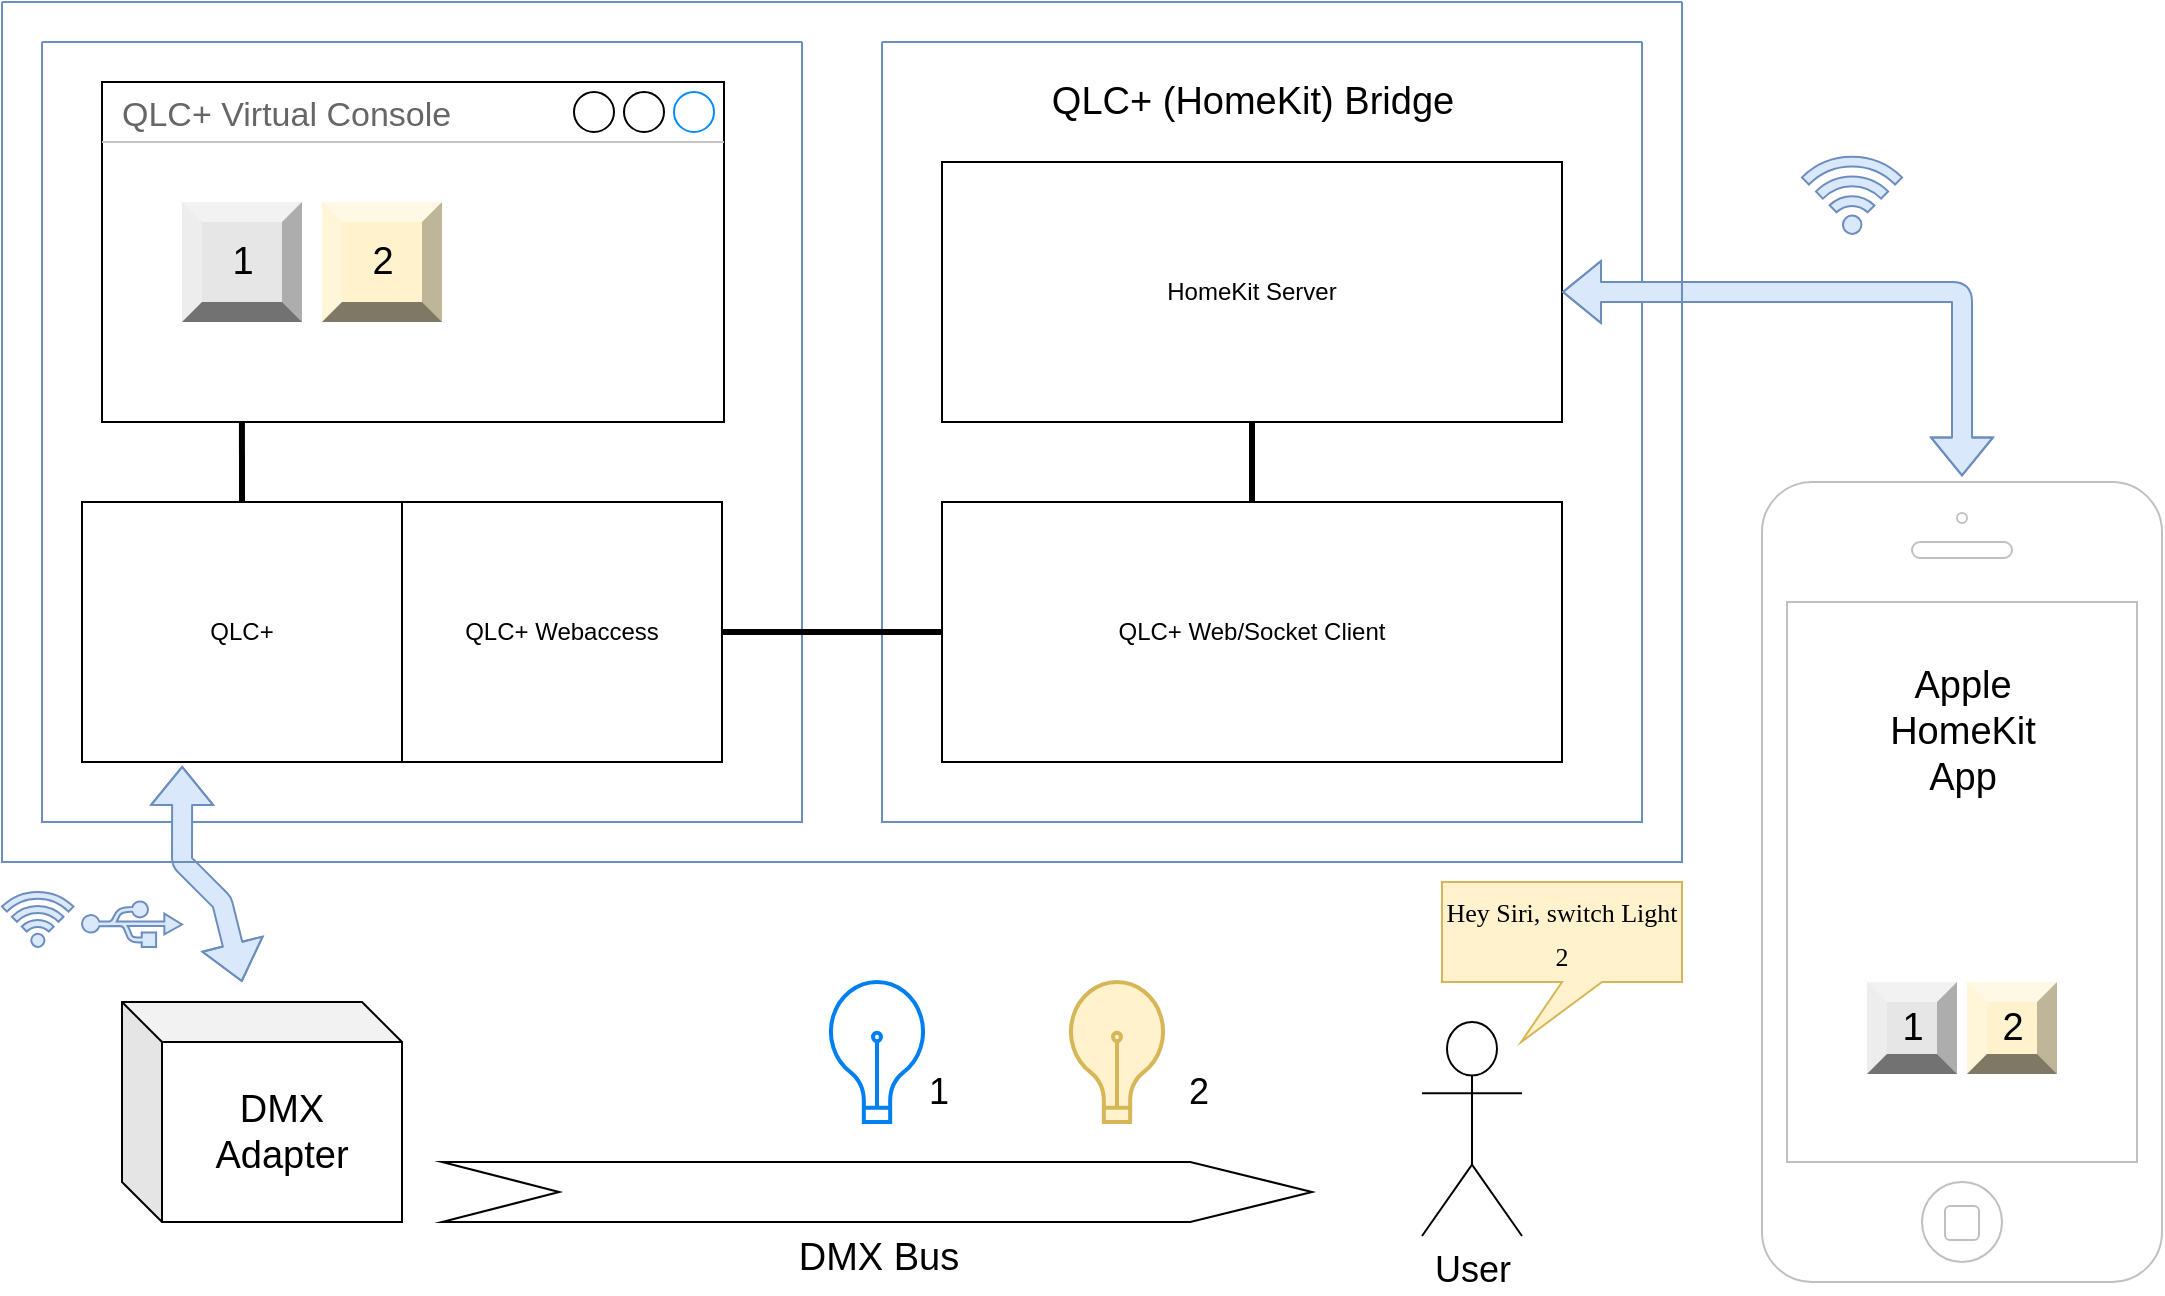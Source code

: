 <mxfile version="14.8.6" type="device"><diagram id="prtHgNgQTEPvFCAcTncT" name="Page-1"><mxGraphModel dx="956" dy="803" grid="0" gridSize="10" guides="1" tooltips="1" connect="1" arrows="1" fold="1" page="1" pageScale="1" pageWidth="1169" pageHeight="827" math="0" shadow="0"><root><mxCell id="0"/><mxCell id="1" parent="0"/><mxCell id="QcgvRE6iuGfvyz3jjD2r-5" value="" style="html=1;verticalLabelPosition=bottom;labelBackgroundColor=#ffffff;verticalAlign=top;shadow=0;dashed=0;strokeWidth=1;shape=mxgraph.ios7.misc.iphone;strokeColor=#c0c0c0;" vertex="1" parent="1"><mxGeometry x="910" y="360" width="200" height="400" as="geometry"/></mxCell><mxCell id="QcgvRE6iuGfvyz3jjD2r-6" value="" style="swimlane;startSize=0;strokeColor=#6C8EBF;" vertex="1" parent="1"><mxGeometry x="50" y="140" width="380" height="390" as="geometry"/></mxCell><mxCell id="QcgvRE6iuGfvyz3jjD2r-17" value="" style="edgeStyle=orthogonalEdgeStyle;rounded=0;orthogonalLoop=1;jettySize=auto;html=1;startArrow=none;startFill=0;endArrow=none;endFill=0;strokeWidth=3;entryX=0.5;entryY=0;entryDx=0;entryDy=0;exitX=0.225;exitY=0.994;exitDx=0;exitDy=0;exitPerimeter=0;" edge="1" parent="QcgvRE6iuGfvyz3jjD2r-6" source="QcgvRE6iuGfvyz3jjD2r-4" target="QcgvRE6iuGfvyz3jjD2r-32"><mxGeometry relative="1" as="geometry"><mxPoint x="100" y="195" as="sourcePoint"/></mxGeometry></mxCell><mxCell id="QcgvRE6iuGfvyz3jjD2r-4" value="QLC+ Virtual Console" style="strokeWidth=1;shadow=0;dashed=0;align=center;html=1;shape=mxgraph.mockup.containers.window;align=left;verticalAlign=top;spacingLeft=8;strokeColor2=#008cff;strokeColor3=#c4c4c4;fontColor=#666666;mainText=;fontSize=17;labelBackgroundColor=none;" vertex="1" parent="QcgvRE6iuGfvyz3jjD2r-6"><mxGeometry x="30" y="20" width="311" height="170" as="geometry"/></mxCell><mxCell id="QcgvRE6iuGfvyz3jjD2r-10" value="QLC+ Webaccess" style="rounded=0;whiteSpace=wrap;html=1;" vertex="1" parent="QcgvRE6iuGfvyz3jjD2r-6"><mxGeometry x="180" y="230" width="160" height="130" as="geometry"/></mxCell><mxCell id="QcgvRE6iuGfvyz3jjD2r-27" value="1" style="labelPosition=center;verticalLabelPosition=middle;align=center;html=1;shape=mxgraph.basic.shaded_button;dx=10;fillColor=#E6E6E6;strokeColor=none;fontSize=19;" vertex="1" parent="QcgvRE6iuGfvyz3jjD2r-6"><mxGeometry x="70" y="80" width="60" height="60" as="geometry"/></mxCell><mxCell id="QcgvRE6iuGfvyz3jjD2r-28" value="2" style="labelPosition=center;verticalLabelPosition=middle;align=center;html=1;shape=mxgraph.basic.shaded_button;dx=10;fillColor=#fff2cc;strokeColor=#d6b656;fontSize=19;" vertex="1" parent="QcgvRE6iuGfvyz3jjD2r-6"><mxGeometry x="140" y="80" width="60" height="60" as="geometry"/></mxCell><mxCell id="QcgvRE6iuGfvyz3jjD2r-32" value="QLC+" style="rounded=0;whiteSpace=wrap;html=1;" vertex="1" parent="QcgvRE6iuGfvyz3jjD2r-6"><mxGeometry x="20" y="230" width="160" height="130" as="geometry"/></mxCell><mxCell id="QcgvRE6iuGfvyz3jjD2r-13" value="" style="swimlane;startSize=0;fillColor=#DAE8FC;strokeColor=#6C8EBF;" vertex="1" parent="1"><mxGeometry x="470" y="140" width="380" height="390" as="geometry"/></mxCell><mxCell id="QcgvRE6iuGfvyz3jjD2r-21" value="" style="edgeStyle=orthogonalEdgeStyle;rounded=0;orthogonalLoop=1;jettySize=auto;html=1;startArrow=none;startFill=0;strokeColor=#000000;endArrow=none;endFill=0;strokeWidth=3;" edge="1" parent="QcgvRE6iuGfvyz3jjD2r-13" source="QcgvRE6iuGfvyz3jjD2r-15" target="QcgvRE6iuGfvyz3jjD2r-16"><mxGeometry relative="1" as="geometry"/></mxCell><mxCell id="QcgvRE6iuGfvyz3jjD2r-15" value="QLC+ Web/Socket Client" style="rounded=0;whiteSpace=wrap;html=1;" vertex="1" parent="QcgvRE6iuGfvyz3jjD2r-13"><mxGeometry x="30" y="230" width="310" height="130" as="geometry"/></mxCell><mxCell id="QcgvRE6iuGfvyz3jjD2r-16" value="HomeKit Server" style="rounded=0;whiteSpace=wrap;html=1;" vertex="1" parent="QcgvRE6iuGfvyz3jjD2r-13"><mxGeometry x="30" y="60" width="310" height="130" as="geometry"/></mxCell><mxCell id="QcgvRE6iuGfvyz3jjD2r-25" value="&lt;span style=&quot;font-size: 19px&quot;&gt;&lt;font style=&quot;font-size: 19px&quot;&gt;QLC+ (HomeKit) Bridge&lt;/font&gt;&lt;/span&gt;" style="text;html=1;align=center;verticalAlign=middle;resizable=0;points=[];autosize=1;strokeColor=none;fontStyle=0;fontSize=19;" vertex="1" parent="QcgvRE6iuGfvyz3jjD2r-13"><mxGeometry x="75" y="15" width="220" height="30" as="geometry"/></mxCell><mxCell id="QcgvRE6iuGfvyz3jjD2r-20" value="" style="edgeStyle=orthogonalEdgeStyle;rounded=0;orthogonalLoop=1;jettySize=auto;html=1;startArrow=none;startFill=0;strokeColor=#000000;endArrow=none;endFill=0;strokeWidth=3;" edge="1" parent="1" source="QcgvRE6iuGfvyz3jjD2r-10" target="QcgvRE6iuGfvyz3jjD2r-15"><mxGeometry relative="1" as="geometry"/></mxCell><mxCell id="QcgvRE6iuGfvyz3jjD2r-24" value="" style="shape=flexArrow;endArrow=classic;startArrow=classic;html=1;strokeColor=#6c8ebf;exitX=1;exitY=0.5;exitDx=0;exitDy=0;fillColor=#dae8fc;entryX=0.5;entryY=-0.007;entryDx=0;entryDy=0;entryPerimeter=0;" edge="1" parent="1" source="QcgvRE6iuGfvyz3jjD2r-16" target="QcgvRE6iuGfvyz3jjD2r-5"><mxGeometry width="100" height="100" relative="1" as="geometry"><mxPoint x="830" y="420" as="sourcePoint"/><mxPoint x="900" y="280" as="targetPoint"/><Array as="points"><mxPoint x="860" y="265"/><mxPoint x="880" y="265"/><mxPoint x="1010" y="265"/></Array></mxGeometry></mxCell><mxCell id="QcgvRE6iuGfvyz3jjD2r-26" value="&lt;span style=&quot;font-size: 19px&quot;&gt;&lt;font style=&quot;font-size: 19px&quot;&gt;Apple&lt;br&gt;HomeKit&lt;br&gt;App&lt;br&gt;&lt;/font&gt;&lt;/span&gt;" style="text;html=1;align=center;verticalAlign=middle;resizable=0;points=[];autosize=1;strokeColor=none;fontStyle=0;fontSize=19;" vertex="1" parent="1"><mxGeometry x="965" y="450" width="90" height="70" as="geometry"/></mxCell><mxCell id="QcgvRE6iuGfvyz3jjD2r-29" value="1" style="labelPosition=center;verticalLabelPosition=middle;align=center;html=1;shape=mxgraph.basic.shaded_button;dx=10;fillColor=#E6E6E6;strokeColor=none;fontSize=19;" vertex="1" parent="1"><mxGeometry x="962.5" y="610" width="45" height="46" as="geometry"/></mxCell><mxCell id="QcgvRE6iuGfvyz3jjD2r-30" value="2" style="labelPosition=center;verticalLabelPosition=middle;align=center;html=1;shape=mxgraph.basic.shaded_button;dx=10;fillColor=#fff2cc;strokeColor=#d6b656;fontSize=19;" vertex="1" parent="1"><mxGeometry x="1012.5" y="610" width="45" height="46" as="geometry"/></mxCell><mxCell id="QcgvRE6iuGfvyz3jjD2r-33" value="DMX&lt;br&gt;Adapter" style="shape=cube;whiteSpace=wrap;html=1;boundedLbl=1;backgroundOutline=1;darkOpacity=0.05;darkOpacity2=0.1;fontSize=19;" vertex="1" parent="1"><mxGeometry x="90" y="620" width="140" height="110" as="geometry"/></mxCell><mxCell id="QcgvRE6iuGfvyz3jjD2r-34" value="" style="shape=flexArrow;endArrow=classic;startArrow=classic;html=1;strokeColor=#6c8ebf;exitX=0.313;exitY=1.015;exitDx=0;exitDy=0;fillColor=#dae8fc;exitPerimeter=0;" edge="1" parent="1" source="QcgvRE6iuGfvyz3jjD2r-32"><mxGeometry width="100" height="100" relative="1" as="geometry"><mxPoint x="70" y="570" as="sourcePoint"/><mxPoint x="150" y="610" as="targetPoint"/><Array as="points"><mxPoint x="120" y="550"/><mxPoint x="140" y="570"/></Array></mxGeometry></mxCell><mxCell id="QcgvRE6iuGfvyz3jjD2r-35" value="" style="html=1;verticalLabelPosition=bottom;align=center;labelBackgroundColor=#ffffff;verticalAlign=top;strokeWidth=2;strokeColor=#0080F0;shadow=0;dashed=0;shape=mxgraph.ios7.icons.lightbulb;fontSize=19;" vertex="1" parent="1"><mxGeometry x="442.5" y="610" width="50" height="70" as="geometry"/></mxCell><mxCell id="QcgvRE6iuGfvyz3jjD2r-36" value="" style="html=1;verticalLabelPosition=bottom;align=center;labelBackgroundColor=#ffffff;verticalAlign=top;strokeWidth=2;strokeColor=#d6b656;shadow=0;dashed=0;shape=mxgraph.ios7.icons.lightbulb;fontSize=19;fillColor=#fff2cc;" vertex="1" parent="1"><mxGeometry x="562.5" y="610" width="50" height="70" as="geometry"/></mxCell><mxCell id="QcgvRE6iuGfvyz3jjD2r-38" value="DMX Bus" style="shape=mxgraph.arrows.notched_signal-in_arrow;html=1;verticalLabelPosition=bottom;verticalAlign=top;strokeWidth=1;strokeColor=#000000;fontSize=19;" vertex="1" parent="1"><mxGeometry x="250" y="700" width="435" height="30" as="geometry"/></mxCell><mxCell id="QcgvRE6iuGfvyz3jjD2r-41" value="1" style="text;html=1;align=center;verticalAlign=middle;resizable=0;points=[];autosize=1;strokeColor=none;fontSize=18;" vertex="1" parent="1"><mxGeometry x="482.5" y="650" width="30" height="30" as="geometry"/></mxCell><mxCell id="QcgvRE6iuGfvyz3jjD2r-42" value="2" style="text;html=1;align=center;verticalAlign=middle;resizable=0;points=[];autosize=1;strokeColor=none;fontSize=18;" vertex="1" parent="1"><mxGeometry x="612.5" y="650" width="30" height="30" as="geometry"/></mxCell><mxCell id="QcgvRE6iuGfvyz3jjD2r-44" value="User" style="shape=umlActor;verticalLabelPosition=bottom;verticalAlign=top;html=1;outlineConnect=0;fontSize=18;strokeWidth=1;fillColor=none;" vertex="1" parent="1"><mxGeometry x="740" y="630" width="50" height="107" as="geometry"/></mxCell><mxCell id="QcgvRE6iuGfvyz3jjD2r-45" value="&lt;font style=&quot;font-size: 13px&quot;&gt;Hey Siri, switch Light 2&lt;/font&gt;" style="shape=callout;whiteSpace=wrap;html=1;perimeter=calloutPerimeter;fontSize=18;strokeColor=#d6b656;strokeWidth=1;fillColor=#fff2cc;position2=0.33;fontFamily=Comic Sans MS;" vertex="1" parent="1"><mxGeometry x="750" y="560" width="120" height="80" as="geometry"/></mxCell><mxCell id="QcgvRE6iuGfvyz3jjD2r-46" value="" style="swimlane;startSize=0;fontFamily=Comic Sans MS;fontSize=18;strokeColor=#6C8EBF;strokeWidth=1;fillColor=none;" vertex="1" parent="1"><mxGeometry x="30" y="120" width="840" height="430" as="geometry"/></mxCell><mxCell id="QcgvRE6iuGfvyz3jjD2r-48" value="" style="aspect=fixed;pointerEvents=1;shadow=0;dashed=0;html=1;strokeColor=#6c8ebf;labelPosition=center;verticalLabelPosition=bottom;verticalAlign=top;align=center;fillColor=#dae8fc;shape=mxgraph.mscae.enterprise.wireless_connection;fontFamily=Comic Sans MS;fontSize=18;direction=north;" vertex="1" parent="1"><mxGeometry x="930" y="194" width="50" height="42" as="geometry"/></mxCell><mxCell id="QcgvRE6iuGfvyz3jjD2r-49" value="" style="aspect=fixed;pointerEvents=1;shadow=0;dashed=0;html=1;strokeColor=#6c8ebf;labelPosition=center;verticalLabelPosition=bottom;verticalAlign=top;align=center;fillColor=#dae8fc;shape=mxgraph.mscae.enterprise.wireless_connection;fontFamily=Comic Sans MS;fontSize=18;direction=north;" vertex="1" parent="1"><mxGeometry x="30" y="562.5" width="35.71" height="30" as="geometry"/></mxCell><mxCell id="QcgvRE6iuGfvyz3jjD2r-50" value="" style="aspect=fixed;pointerEvents=1;shadow=0;dashed=0;html=1;strokeColor=#6c8ebf;labelPosition=center;verticalLabelPosition=bottom;verticalAlign=top;align=center;fillColor=#dae8fc;shape=mxgraph.mscae.enterprise.usb;fontFamily=Comic Sans MS;fontSize=18;" vertex="1" parent="1"><mxGeometry x="70" y="569.5" width="50" height="23" as="geometry"/></mxCell></root></mxGraphModel></diagram></mxfile>